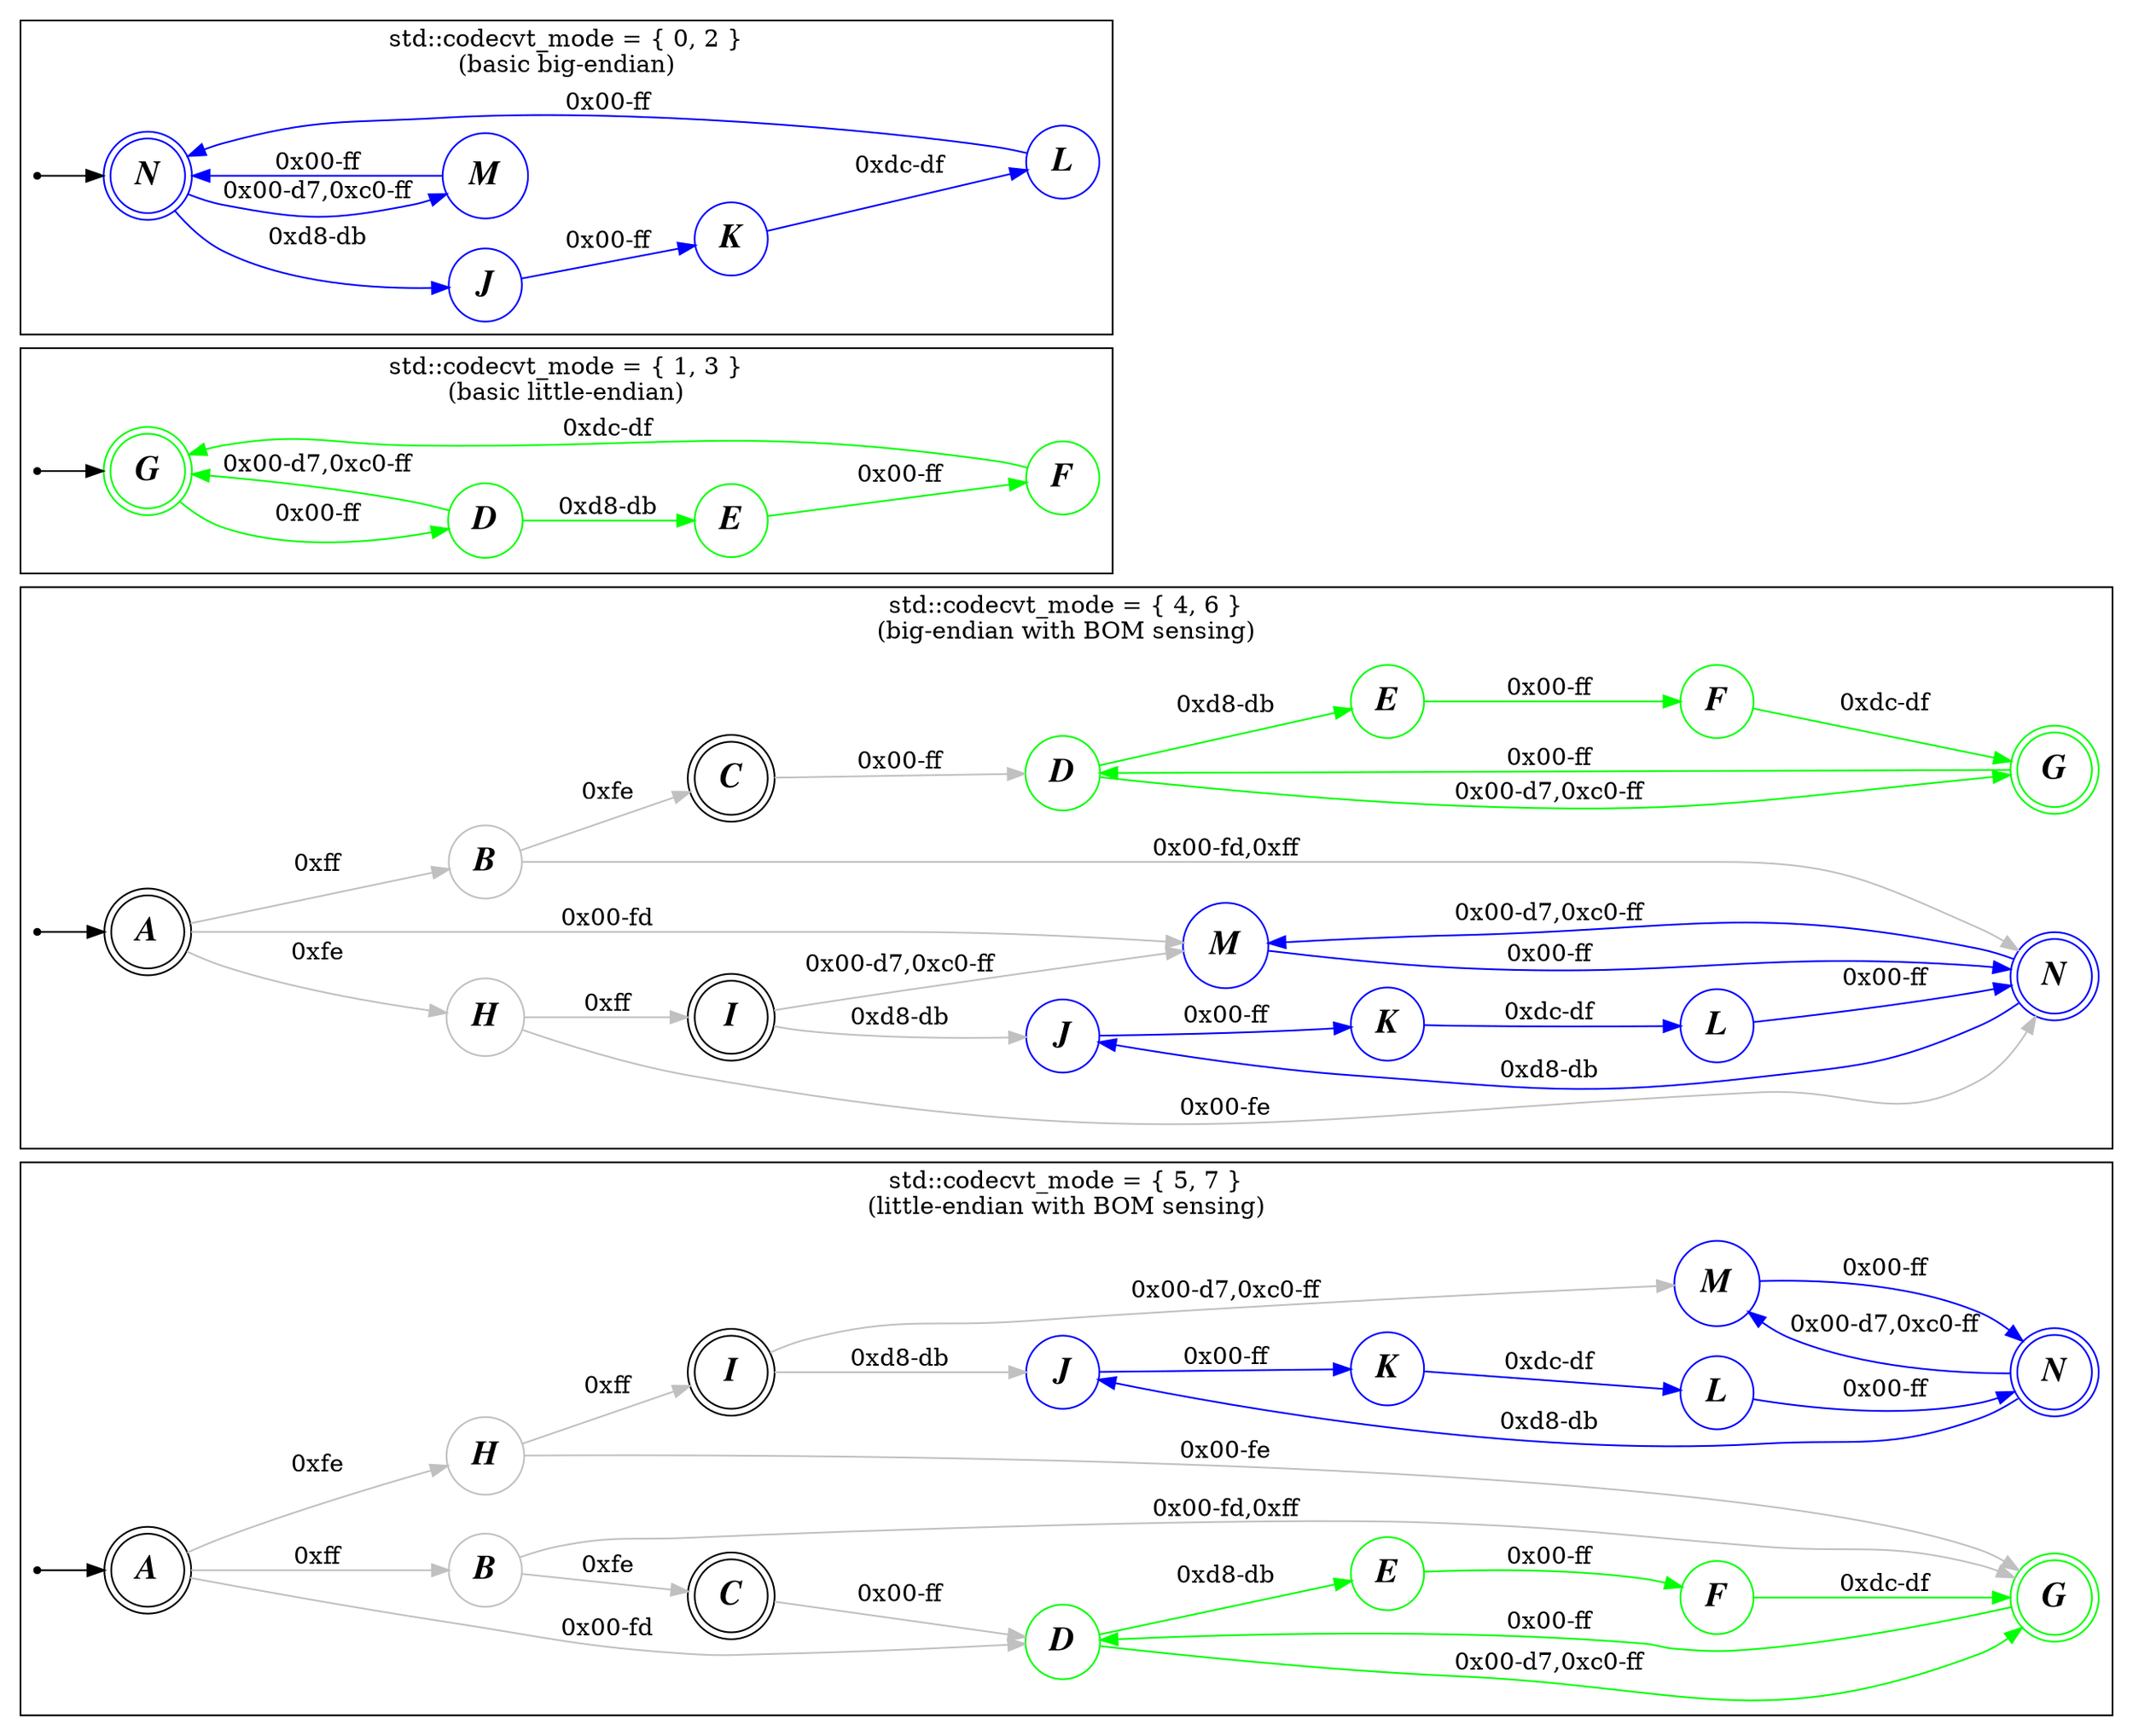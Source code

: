 digraph Input {
	rankdir="LR"
	node [shape=circle,fontname="times bold italic",fontsize=20]
//	edge [fontname=courier]

	Initial2 [shape=point]
	subgraph cluster_two {
		label="std::codecvt_mode = { 5, 7 }\n(little-endian with BOM sensing)"

		Initial2 -> A2

		A2 [peripheries=2]
		I2 [peripheries=2]
		C2 [peripheries=2]
		subgraph big_endian {
			node [color="blue"]
			edge [color="blue"]
			N2 -> M2 [label="0x00-d7,0xc0-ff"]
			M2 -> N2 [label="0x00-ff"]
			N2 -> J2 [label="0xd8-db"]
			J2 -> K2 [label="0x00-ff"]
			K2 -> L2 [label="0xdc-df"]
			L2 -> N2 [label="0x00-ff"]

			J2 [label="J"]
			K2 [label="K"]
			L2 [label="L"]
			M2 [label="M"]
			N2 [label="N",peripheries=2]
		}

		subgraph little_endian {
			node [color="green"]
			edge [color="green"]
			G2 -> D2 [label="0x00-ff"]
			D2 -> G2 [label="0x00-d7,0xc0-ff"]
			D2 -> E2 [label="0xd8-db"]
			E2 -> F2 [label="0x00-ff"]
			F2 -> G2 [label="0xdc-df"]

			D2 [label="D"]
			E2 [label="E"]
			F2 [label="F"]
			G2 [label="G",peripheries=2]
		}

		subgraph BOM {
			edge [color="gray"]
			node [color="gray"]
			A2 -> D2 [label="0x00-fd"]
			A2 -> H2 [label="0xfe"]
			A2 -> B2 [label="0xff"]
			H2 -> I2 [label="0xff"]
			H2 -> G2 [label="0x00-fe"]
			I2 -> M2 [label="0x00-d7,0xc0-ff"]
			I2 -> J2 [label="0xd8-db"]

			B2 -> G2 [label="0x00-fd,0xff"]
			B2 -> C2 [label="0xfe"]
			C2 -> D2 [label="0x00-ff"]



			A2 [label="A"]
			H2 [label="H"]
			I2 [label="I"]
			B2 [label="B"]
			C2 [label="C"]
		}

		{ rank=max G2; N2; }
	}

	Initial1 [shape=point]
	subgraph cluster_one {
		label="std::codecvt_mode = { 4, 6 }\n(big-endian with BOM sensing)"

		A1 [peripheries=2]
		I1 [peripheries=2]
		C1 [peripheries=2]

		Initial1 -> A1

		subgraph big_endian {
			node [color="blue"]
			edge [color="blue"]
			N1 -> M1 [label="0x00-d7,0xc0-ff"]
			M1 -> N1 [label="0x00-ff"]
			N1 -> J1 [label="0xd8-db"]
			J1 -> K1 [label="0x00-ff"]
			K1 -> L1 [label="0xdc-df"]
			L1 -> N1 [label="0x00-ff"]

			J1 [label="J"]
			K1 [label="K"]
			L1 [label="L"]
			M1 [label="M"]
			N1 [label="N",peripheries=2]
		}

		subgraph little_endian {
			node [color="green"]
			edge [color="green"]
			G1 -> D1 [label="0x00-ff"]
			D1 -> G1 [label="0x00-d7,0xc0-ff"]
			D1 -> E1 [label="0xd8-db"]
			E1 -> F1 [label="0x00-ff"]
			F1 -> G1 [label="0xdc-df"]

			D1 [label="D"]
			E1 [label="E"]
			F1 [label="F"]
			G1 [label="G",peripheries=2]
		}

		subgraph BOM {
			edge [color="gray"]
			node [color="gray"]
			A1 -> M1 [label="0x00-fd"]
			A1 -> H1 [label="0xfe"]
			A1 -> B1 [label="0xff"]
			H1 -> I1 [label="0xff"]
			H1 -> N1 [label="0x00-fe"]
			I1 -> M1 [label="0x00-d7,0xc0-ff"]
			I1 -> J1 [label="0xd8-db"]

			B1 -> N1 [label="0x00-fd,0xff"]
			B1 -> C1 [label="0xfe"]
			C1 -> D1 [label="0x00-ff"]



			A1 [label="A"]
			H1 [label="H"]
			I1 [label="I"]
			B1 [label="B"]
			C1 [label="C"]
		}

		{ rank=max G1; N1; }
	}

	Initial4 [shape=point]
	subgraph cluster_four {
		label="std::codecvt_mode = { 1, 3 }\n(basic little-endian)"

		Initial4 -> G4

		subgraph little_endian {
			node [color="green"]
			edge [color="green"]
			G4 -> D4 [label="0x00-ff"]
			D4 -> G4 [label="0x00-d7,0xc0-ff"]
			D4 -> E4 [label="0xd8-db"]
			E4 -> F4 [label="0x00-ff"]
			F4 -> G4 [label="0xdc-df"]

			D4 [label="D"]
			E4 [label="E"]
			F4 [label="F"]
			G4 [label="G",color=green,peripheries=2]
		}
	}

	Initial3 [shape=point]
	subgraph cluster_three {
		label="std::codecvt_mode = { 0, 2 }\n(basic big-endian)"

		Initial3 -> N3

		subgraph big_endian {
			node [color="blue"]
			edge [color="blue"]
			N3 -> M3 [label="0x00-d7,0xc0-ff"]
			M3 -> N3 [label="0x00-ff"]
			N3 -> J3 [label="0xd8-db"]
			J3 -> K3 [label="0x00-ff"]
			K3 -> L3 [label="0xdc-df"]
			L3 -> N3 [label="0x00-ff"]

			J3 [label="J"]
			K3 [label="K"]
			L3 [label="L"]
			M3 [label="M"]
			N3 [label="N",color=blue,peripheries=2]
		}

		//{ rank=max N3; }
	}

}
